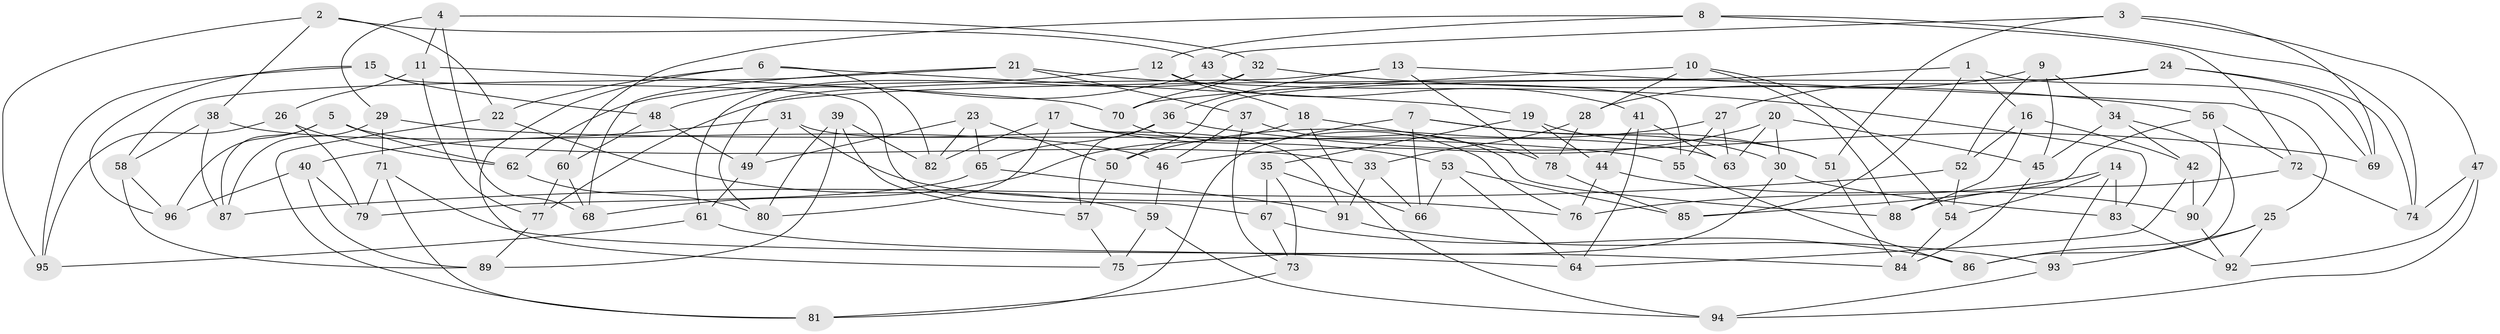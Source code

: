 // coarse degree distribution, {6: 0.5254237288135594, 4: 0.3389830508474576, 5: 0.1016949152542373, 3: 0.03389830508474576}
// Generated by graph-tools (version 1.1) at 2025/42/03/06/25 10:42:24]
// undirected, 96 vertices, 192 edges
graph export_dot {
graph [start="1"]
  node [color=gray90,style=filled];
  1;
  2;
  3;
  4;
  5;
  6;
  7;
  8;
  9;
  10;
  11;
  12;
  13;
  14;
  15;
  16;
  17;
  18;
  19;
  20;
  21;
  22;
  23;
  24;
  25;
  26;
  27;
  28;
  29;
  30;
  31;
  32;
  33;
  34;
  35;
  36;
  37;
  38;
  39;
  40;
  41;
  42;
  43;
  44;
  45;
  46;
  47;
  48;
  49;
  50;
  51;
  52;
  53;
  54;
  55;
  56;
  57;
  58;
  59;
  60;
  61;
  62;
  63;
  64;
  65;
  66;
  67;
  68;
  69;
  70;
  71;
  72;
  73;
  74;
  75;
  76;
  77;
  78;
  79;
  80;
  81;
  82;
  83;
  84;
  85;
  86;
  87;
  88;
  89;
  90;
  91;
  92;
  93;
  94;
  95;
  96;
  1 -- 16;
  1 -- 77;
  1 -- 85;
  1 -- 69;
  2 -- 43;
  2 -- 38;
  2 -- 95;
  2 -- 22;
  3 -- 43;
  3 -- 47;
  3 -- 69;
  3 -- 51;
  4 -- 32;
  4 -- 11;
  4 -- 68;
  4 -- 29;
  5 -- 33;
  5 -- 62;
  5 -- 87;
  5 -- 96;
  6 -- 82;
  6 -- 75;
  6 -- 22;
  6 -- 19;
  7 -- 66;
  7 -- 51;
  7 -- 30;
  7 -- 81;
  8 -- 60;
  8 -- 72;
  8 -- 12;
  8 -- 74;
  9 -- 52;
  9 -- 45;
  9 -- 28;
  9 -- 34;
  10 -- 54;
  10 -- 88;
  10 -- 28;
  10 -- 70;
  11 -- 70;
  11 -- 77;
  11 -- 26;
  12 -- 62;
  12 -- 18;
  12 -- 41;
  13 -- 78;
  13 -- 36;
  13 -- 25;
  13 -- 80;
  14 -- 93;
  14 -- 83;
  14 -- 76;
  14 -- 54;
  15 -- 96;
  15 -- 67;
  15 -- 95;
  15 -- 48;
  16 -- 88;
  16 -- 52;
  16 -- 42;
  17 -- 53;
  17 -- 82;
  17 -- 80;
  17 -- 63;
  18 -- 78;
  18 -- 94;
  18 -- 68;
  19 -- 51;
  19 -- 44;
  19 -- 35;
  20 -- 63;
  20 -- 45;
  20 -- 30;
  20 -- 46;
  21 -- 68;
  21 -- 83;
  21 -- 37;
  21 -- 58;
  22 -- 81;
  22 -- 59;
  23 -- 82;
  23 -- 50;
  23 -- 49;
  23 -- 65;
  24 -- 74;
  24 -- 50;
  24 -- 27;
  24 -- 69;
  25 -- 93;
  25 -- 92;
  25 -- 86;
  26 -- 95;
  26 -- 79;
  26 -- 62;
  27 -- 55;
  27 -- 63;
  27 -- 50;
  28 -- 78;
  28 -- 33;
  29 -- 55;
  29 -- 87;
  29 -- 71;
  30 -- 75;
  30 -- 83;
  31 -- 76;
  31 -- 91;
  31 -- 49;
  31 -- 40;
  32 -- 56;
  32 -- 61;
  32 -- 70;
  33 -- 91;
  33 -- 66;
  34 -- 45;
  34 -- 42;
  34 -- 86;
  35 -- 66;
  35 -- 73;
  35 -- 67;
  36 -- 69;
  36 -- 65;
  36 -- 57;
  37 -- 46;
  37 -- 73;
  37 -- 88;
  38 -- 58;
  38 -- 46;
  38 -- 87;
  39 -- 80;
  39 -- 82;
  39 -- 57;
  39 -- 89;
  40 -- 96;
  40 -- 89;
  40 -- 79;
  41 -- 44;
  41 -- 63;
  41 -- 64;
  42 -- 64;
  42 -- 90;
  43 -- 55;
  43 -- 48;
  44 -- 90;
  44 -- 76;
  45 -- 84;
  46 -- 59;
  47 -- 94;
  47 -- 74;
  47 -- 92;
  48 -- 60;
  48 -- 49;
  49 -- 61;
  50 -- 57;
  51 -- 84;
  52 -- 87;
  52 -- 54;
  53 -- 66;
  53 -- 85;
  53 -- 64;
  54 -- 84;
  55 -- 86;
  56 -- 90;
  56 -- 72;
  56 -- 85;
  57 -- 75;
  58 -- 96;
  58 -- 89;
  59 -- 94;
  59 -- 75;
  60 -- 68;
  60 -- 77;
  61 -- 95;
  61 -- 64;
  62 -- 80;
  65 -- 79;
  65 -- 91;
  67 -- 73;
  67 -- 86;
  70 -- 76;
  71 -- 84;
  71 -- 81;
  71 -- 79;
  72 -- 74;
  72 -- 88;
  73 -- 81;
  77 -- 89;
  78 -- 85;
  83 -- 92;
  90 -- 92;
  91 -- 93;
  93 -- 94;
}
